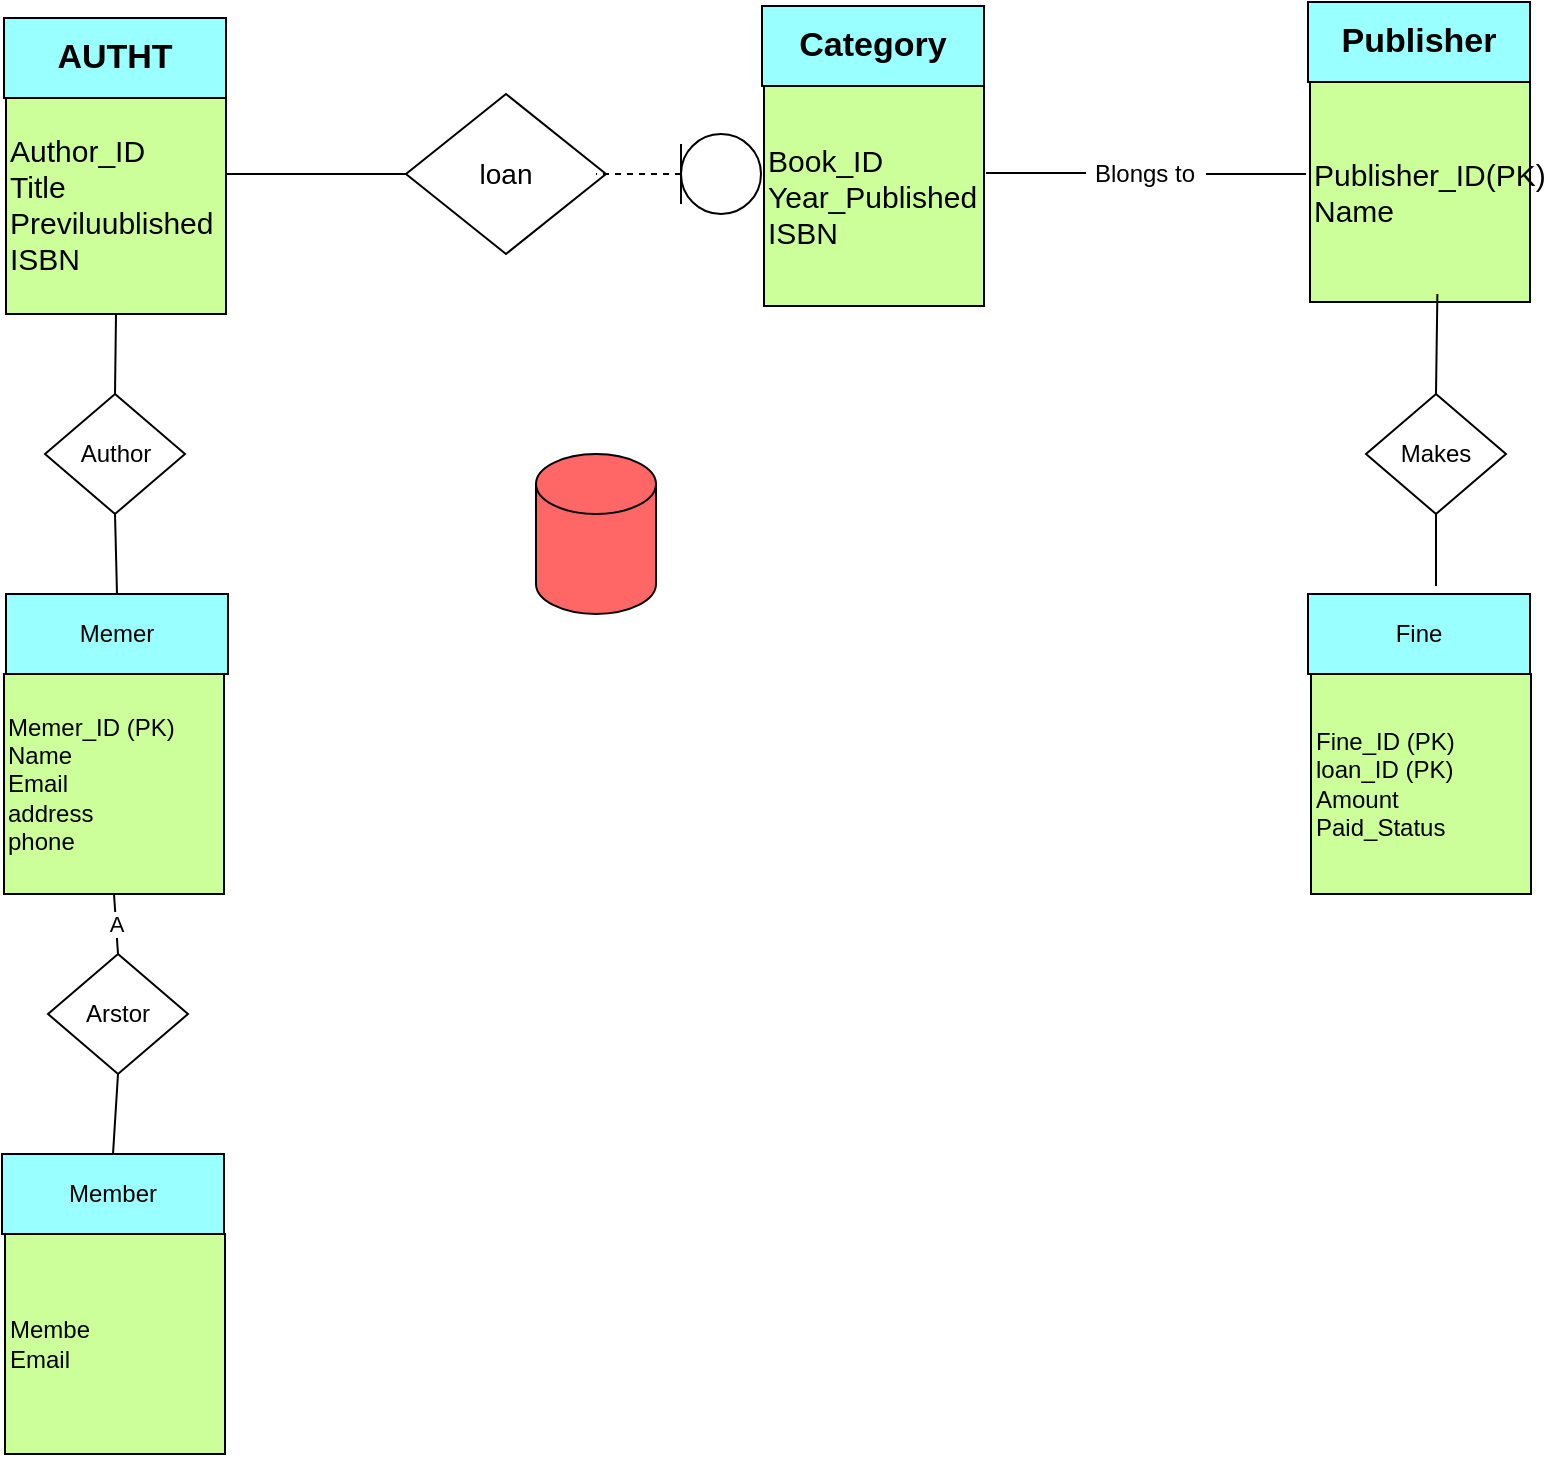 <mxfile version="26.2.14">
  <diagram name="Page-1" id="FoEoWMVOJTnuln3-TEQc">
    <mxGraphModel dx="1245" dy="451" grid="1" gridSize="10" guides="1" tooltips="1" connect="1" arrows="1" fold="1" page="1" pageScale="1" pageWidth="850" pageHeight="1100" math="0" shadow="0">
      <root>
        <mxCell id="0" />
        <mxCell id="1" parent="0" />
        <mxCell id="AqOa6sonlPo9D2rfYCfu-1" value="&lt;font style=&quot;font-size: 14px;&quot;&gt;loan&lt;/font&gt;" style="rhombus;whiteSpace=wrap;html=1;" parent="1" vertex="1">
          <mxGeometry x="330" y="80" width="100" height="80" as="geometry" />
        </mxCell>
        <mxCell id="AqOa6sonlPo9D2rfYCfu-2" value="&lt;font style=&quot;font-size: 15px;&quot;&gt;Author_ID&lt;/font&gt;&lt;div&gt;&lt;font style=&quot;font-size: 15px;&quot;&gt;Title&lt;/font&gt;&lt;/div&gt;&lt;div&gt;&lt;font style=&quot;font-size: 15px;&quot;&gt;Previluublished&lt;/font&gt;&lt;/div&gt;&lt;div&gt;&lt;font style=&quot;font-size: 15px;&quot;&gt;ISBN&lt;/font&gt;&lt;/div&gt;" style="whiteSpace=wrap;html=1;aspect=fixed;align=left;fillColor=#CCFF99;" parent="1" vertex="1">
          <mxGeometry x="130" y="80" width="110" height="110" as="geometry" />
        </mxCell>
        <mxCell id="AqOa6sonlPo9D2rfYCfu-3" value="&lt;b&gt;&lt;font style=&quot;font-size: 17px;&quot;&gt;AUTHT&lt;/font&gt;&lt;/b&gt;" style="rounded=0;whiteSpace=wrap;html=1;fillColor=#99FFFF;" parent="1" vertex="1">
          <mxGeometry x="129" y="42" width="111" height="40" as="geometry" />
        </mxCell>
        <mxCell id="AqOa6sonlPo9D2rfYCfu-4" value="" style="endArrow=none;html=1;rounded=0;" parent="1" edge="1">
          <mxGeometry width="50" height="50" relative="1" as="geometry">
            <mxPoint x="240" y="120" as="sourcePoint" />
            <mxPoint x="330" y="120" as="targetPoint" />
            <Array as="points">
              <mxPoint x="300" y="120" />
            </Array>
          </mxGeometry>
        </mxCell>
        <mxCell id="AqOa6sonlPo9D2rfYCfu-5" value="" style="shape=umlLifeline;perimeter=lifelinePerimeter;whiteSpace=wrap;html=1;container=1;dropTarget=0;collapsible=0;recursiveResize=0;outlineConnect=0;portConstraint=eastwest;newEdgeStyle={&quot;curved&quot;:0,&quot;rounded&quot;:0};participant=umlEntity;rotation=90;size=40;" parent="1" vertex="1">
          <mxGeometry x="446.25" y="78.75" width="40" height="82.5" as="geometry" />
        </mxCell>
        <mxCell id="AqOa6sonlPo9D2rfYCfu-6" value="&lt;span style=&quot;font-size: 15px;&quot;&gt;Book_ID&lt;/span&gt;&lt;div&gt;&lt;span style=&quot;font-size: 15px;&quot;&gt;Year_Published&lt;/span&gt;&lt;/div&gt;&lt;div&gt;&lt;span style=&quot;font-size: 15px;&quot;&gt;ISBN&lt;/span&gt;&lt;/div&gt;" style="whiteSpace=wrap;html=1;aspect=fixed;align=left;fillColor=#CCFF99;" parent="1" vertex="1">
          <mxGeometry x="509" y="76" width="110" height="110" as="geometry" />
        </mxCell>
        <mxCell id="AqOa6sonlPo9D2rfYCfu-7" value="&lt;span style=&quot;font-size: 17px;&quot;&gt;&lt;b&gt;Category&lt;/b&gt;&lt;/span&gt;" style="rounded=0;whiteSpace=wrap;html=1;fillColor=#99FFFF;" parent="1" vertex="1">
          <mxGeometry x="508" y="36" width="111" height="40" as="geometry" />
        </mxCell>
        <mxCell id="heS-apC7RwUpxdM9aNpH-1" value="" style="shape=cylinder3;whiteSpace=wrap;html=1;boundedLbl=1;backgroundOutline=1;size=15;fillColor=#FF6666;" parent="1" vertex="1">
          <mxGeometry x="395" y="260" width="60" height="80" as="geometry" />
        </mxCell>
        <mxCell id="B1uiYq23eyl5VwNpWCAt-1" value="" style="endArrow=none;html=1;rounded=0;" parent="1" edge="1">
          <mxGeometry width="50" height="50" relative="1" as="geometry">
            <mxPoint x="620" y="119.5" as="sourcePoint" />
            <mxPoint x="670" y="119.5" as="targetPoint" />
          </mxGeometry>
        </mxCell>
        <mxCell id="B1uiYq23eyl5VwNpWCAt-2" value="Blongs to" style="text;html=1;align=center;verticalAlign=middle;resizable=0;points=[];autosize=1;strokeColor=none;fillColor=none;" parent="1" vertex="1">
          <mxGeometry x="664" y="105" width="70" height="30" as="geometry" />
        </mxCell>
        <mxCell id="B1uiYq23eyl5VwNpWCAt-3" value="" style="endArrow=none;html=1;rounded=0;" parent="1" edge="1">
          <mxGeometry width="50" height="50" relative="1" as="geometry">
            <mxPoint x="730" y="120" as="sourcePoint" />
            <mxPoint x="780" y="120" as="targetPoint" />
          </mxGeometry>
        </mxCell>
        <mxCell id="B1uiYq23eyl5VwNpWCAt-4" value="&lt;span style=&quot;font-size: 15px;&quot;&gt;Publisher_ID(PK)&lt;/span&gt;&lt;div&gt;&lt;span style=&quot;font-size: 15px;&quot;&gt;Name&lt;/span&gt;&lt;/div&gt;" style="whiteSpace=wrap;html=1;aspect=fixed;align=left;fillColor=#CCFF99;" parent="1" vertex="1">
          <mxGeometry x="782" y="74" width="110" height="110" as="geometry" />
        </mxCell>
        <mxCell id="B1uiYq23eyl5VwNpWCAt-5" value="&lt;span style=&quot;font-size: 17px;&quot;&gt;&lt;b&gt;Publisher&lt;/b&gt;&lt;/span&gt;" style="rounded=0;whiteSpace=wrap;html=1;fillColor=#99FFFF;" parent="1" vertex="1">
          <mxGeometry x="781" y="34" width="111" height="40" as="geometry" />
        </mxCell>
        <mxCell id="EL94iSqlh3Zu_l04_MkY-1" value="Memer" style="rounded=0;whiteSpace=wrap;html=1;fillColor=#99FFFF;" vertex="1" parent="1">
          <mxGeometry x="130" y="330" width="111" height="40" as="geometry" />
        </mxCell>
        <mxCell id="EL94iSqlh3Zu_l04_MkY-2" value="Author" style="rhombus;whiteSpace=wrap;html=1;" vertex="1" parent="1">
          <mxGeometry x="149.5" y="230" width="70" height="60" as="geometry" />
        </mxCell>
        <mxCell id="EL94iSqlh3Zu_l04_MkY-3" value="Memer_ID (PK)&lt;div&gt;Name&lt;/div&gt;&lt;div&gt;Email&lt;/div&gt;&lt;div&gt;address&lt;/div&gt;&lt;div&gt;phone&lt;/div&gt;" style="whiteSpace=wrap;html=1;aspect=fixed;align=left;fillColor=#CCFF99;" vertex="1" parent="1">
          <mxGeometry x="129" y="370" width="110" height="110" as="geometry" />
        </mxCell>
        <mxCell id="EL94iSqlh3Zu_l04_MkY-4" value="Member" style="rounded=0;whiteSpace=wrap;html=1;fillColor=#99FFFF;" vertex="1" parent="1">
          <mxGeometry x="128" y="610" width="111" height="40" as="geometry" />
        </mxCell>
        <mxCell id="EL94iSqlh3Zu_l04_MkY-5" value="Membe&lt;div&gt;Email&lt;/div&gt;" style="whiteSpace=wrap;html=1;aspect=fixed;align=left;fillColor=#CCFF99;" vertex="1" parent="1">
          <mxGeometry x="129.5" y="650" width="110" height="110" as="geometry" />
        </mxCell>
        <mxCell id="EL94iSqlh3Zu_l04_MkY-6" value="Arstor" style="rhombus;whiteSpace=wrap;html=1;" vertex="1" parent="1">
          <mxGeometry x="151" y="510" width="70" height="60" as="geometry" />
        </mxCell>
        <mxCell id="EL94iSqlh3Zu_l04_MkY-8" value="" style="endArrow=none;html=1;rounded=0;exitX=0.5;exitY=1;exitDx=0;exitDy=0;entryX=0.5;entryY=0;entryDx=0;entryDy=0;" edge="1" parent="1" source="AqOa6sonlPo9D2rfYCfu-2" target="EL94iSqlh3Zu_l04_MkY-2">
          <mxGeometry width="50" height="50" relative="1" as="geometry">
            <mxPoint x="241" y="220" as="sourcePoint" />
            <mxPoint x="331" y="220" as="targetPoint" />
            <Array as="points" />
          </mxGeometry>
        </mxCell>
        <mxCell id="EL94iSqlh3Zu_l04_MkY-9" value="" style="endArrow=none;html=1;rounded=0;entryX=0.579;entryY=0.964;entryDx=0;entryDy=0;exitX=0.5;exitY=0;exitDx=0;exitDy=0;entryPerimeter=0;" edge="1" parent="1" source="EL94iSqlh3Zu_l04_MkY-15" target="B1uiYq23eyl5VwNpWCAt-4">
          <mxGeometry width="50" height="50" relative="1" as="geometry">
            <mxPoint x="600" y="470" as="sourcePoint" />
            <mxPoint x="670" y="460" as="targetPoint" />
            <Array as="points" />
          </mxGeometry>
        </mxCell>
        <mxCell id="EL94iSqlh3Zu_l04_MkY-10" value="" style="endArrow=none;html=1;rounded=0;exitX=0.5;exitY=1;exitDx=0;exitDy=0;entryX=0.5;entryY=0;entryDx=0;entryDy=0;" edge="1" parent="1" source="EL94iSqlh3Zu_l04_MkY-2" target="EL94iSqlh3Zu_l04_MkY-1">
          <mxGeometry width="50" height="50" relative="1" as="geometry">
            <mxPoint x="290" y="250" as="sourcePoint" />
            <mxPoint x="360" y="240" as="targetPoint" />
            <Array as="points" />
          </mxGeometry>
        </mxCell>
        <mxCell id="EL94iSqlh3Zu_l04_MkY-11" value="A" style="endArrow=none;html=1;rounded=0;exitX=0.5;exitY=1;exitDx=0;exitDy=0;entryX=0.5;entryY=0;entryDx=0;entryDy=0;" edge="1" parent="1" source="EL94iSqlh3Zu_l04_MkY-3" target="EL94iSqlh3Zu_l04_MkY-6">
          <mxGeometry width="50" height="50" relative="1" as="geometry">
            <mxPoint x="310" y="565" as="sourcePoint" />
            <mxPoint x="380" y="555" as="targetPoint" />
            <Array as="points" />
          </mxGeometry>
        </mxCell>
        <mxCell id="EL94iSqlh3Zu_l04_MkY-12" value="" style="endArrow=none;html=1;rounded=0;exitX=0.5;exitY=1;exitDx=0;exitDy=0;entryX=0.5;entryY=0;entryDx=0;entryDy=0;" edge="1" parent="1" source="EL94iSqlh3Zu_l04_MkY-6" target="EL94iSqlh3Zu_l04_MkY-4">
          <mxGeometry width="50" height="50" relative="1" as="geometry">
            <mxPoint x="310" y="565" as="sourcePoint" />
            <mxPoint x="380" y="555" as="targetPoint" />
            <Array as="points" />
          </mxGeometry>
        </mxCell>
        <mxCell id="EL94iSqlh3Zu_l04_MkY-13" value="Fine" style="rounded=0;whiteSpace=wrap;html=1;fillColor=#99FFFF;" vertex="1" parent="1">
          <mxGeometry x="781" y="330" width="111" height="40" as="geometry" />
        </mxCell>
        <mxCell id="EL94iSqlh3Zu_l04_MkY-14" value="Fine_ID (PK)&lt;div&gt;loan_ID (PK)&lt;/div&gt;&lt;div&gt;Amount&lt;/div&gt;&lt;div&gt;Paid_Status&lt;/div&gt;" style="whiteSpace=wrap;html=1;aspect=fixed;align=left;fillColor=#CCFF99;" vertex="1" parent="1">
          <mxGeometry x="782.5" y="370" width="110" height="110" as="geometry" />
        </mxCell>
        <mxCell id="EL94iSqlh3Zu_l04_MkY-15" value="Makes" style="rhombus;whiteSpace=wrap;html=1;" vertex="1" parent="1">
          <mxGeometry x="810" y="230" width="70" height="60" as="geometry" />
        </mxCell>
        <mxCell id="EL94iSqlh3Zu_l04_MkY-16" value="" style="endArrow=none;html=1;rounded=0;entryX=0.5;entryY=1;entryDx=0;entryDy=0;" edge="1" parent="1" target="EL94iSqlh3Zu_l04_MkY-15">
          <mxGeometry width="50" height="50" relative="1" as="geometry">
            <mxPoint x="845" y="326" as="sourcePoint" />
            <mxPoint x="734" y="299.5" as="targetPoint" />
            <Array as="points" />
          </mxGeometry>
        </mxCell>
      </root>
    </mxGraphModel>
  </diagram>
</mxfile>
